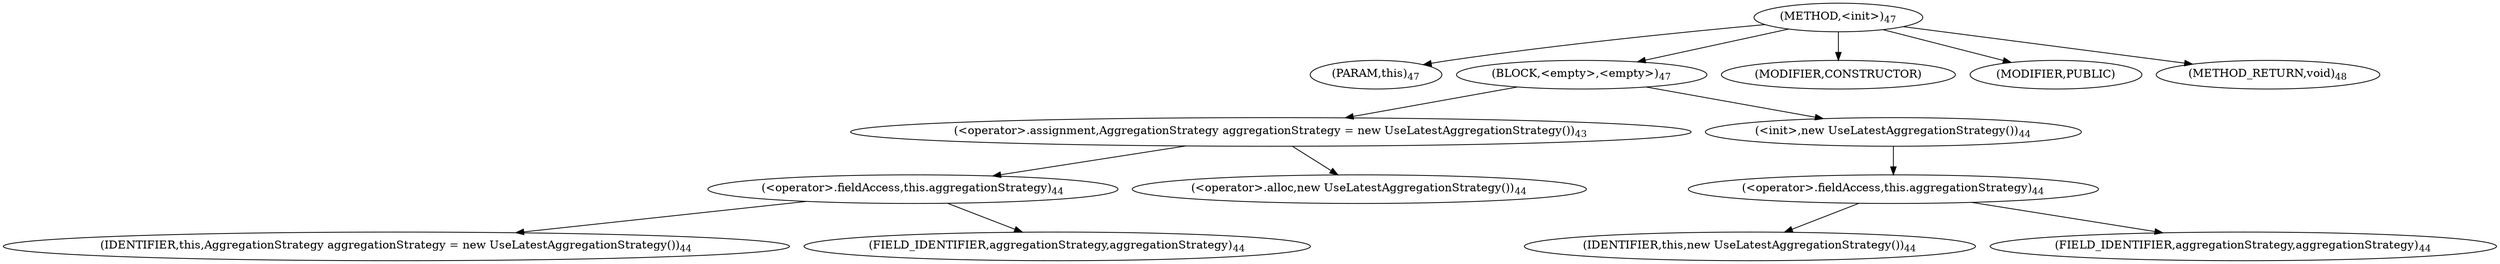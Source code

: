 digraph "&lt;init&gt;" {  
"51" [label = <(METHOD,&lt;init&gt;)<SUB>47</SUB>> ]
"52" [label = <(PARAM,this)<SUB>47</SUB>> ]
"53" [label = <(BLOCK,&lt;empty&gt;,&lt;empty&gt;)<SUB>47</SUB>> ]
"54" [label = <(&lt;operator&gt;.assignment,AggregationStrategy aggregationStrategy = new UseLatestAggregationStrategy())<SUB>43</SUB>> ]
"55" [label = <(&lt;operator&gt;.fieldAccess,this.aggregationStrategy)<SUB>44</SUB>> ]
"56" [label = <(IDENTIFIER,this,AggregationStrategy aggregationStrategy = new UseLatestAggregationStrategy())<SUB>44</SUB>> ]
"57" [label = <(FIELD_IDENTIFIER,aggregationStrategy,aggregationStrategy)<SUB>44</SUB>> ]
"58" [label = <(&lt;operator&gt;.alloc,new UseLatestAggregationStrategy())<SUB>44</SUB>> ]
"59" [label = <(&lt;init&gt;,new UseLatestAggregationStrategy())<SUB>44</SUB>> ]
"60" [label = <(&lt;operator&gt;.fieldAccess,this.aggregationStrategy)<SUB>44</SUB>> ]
"61" [label = <(IDENTIFIER,this,new UseLatestAggregationStrategy())<SUB>44</SUB>> ]
"62" [label = <(FIELD_IDENTIFIER,aggregationStrategy,aggregationStrategy)<SUB>44</SUB>> ]
"63" [label = <(MODIFIER,CONSTRUCTOR)> ]
"64" [label = <(MODIFIER,PUBLIC)> ]
"65" [label = <(METHOD_RETURN,void)<SUB>48</SUB>> ]
  "51" -> "52" 
  "51" -> "53" 
  "51" -> "63" 
  "51" -> "64" 
  "51" -> "65" 
  "53" -> "54" 
  "53" -> "59" 
  "54" -> "55" 
  "54" -> "58" 
  "55" -> "56" 
  "55" -> "57" 
  "59" -> "60" 
  "60" -> "61" 
  "60" -> "62" 
}
